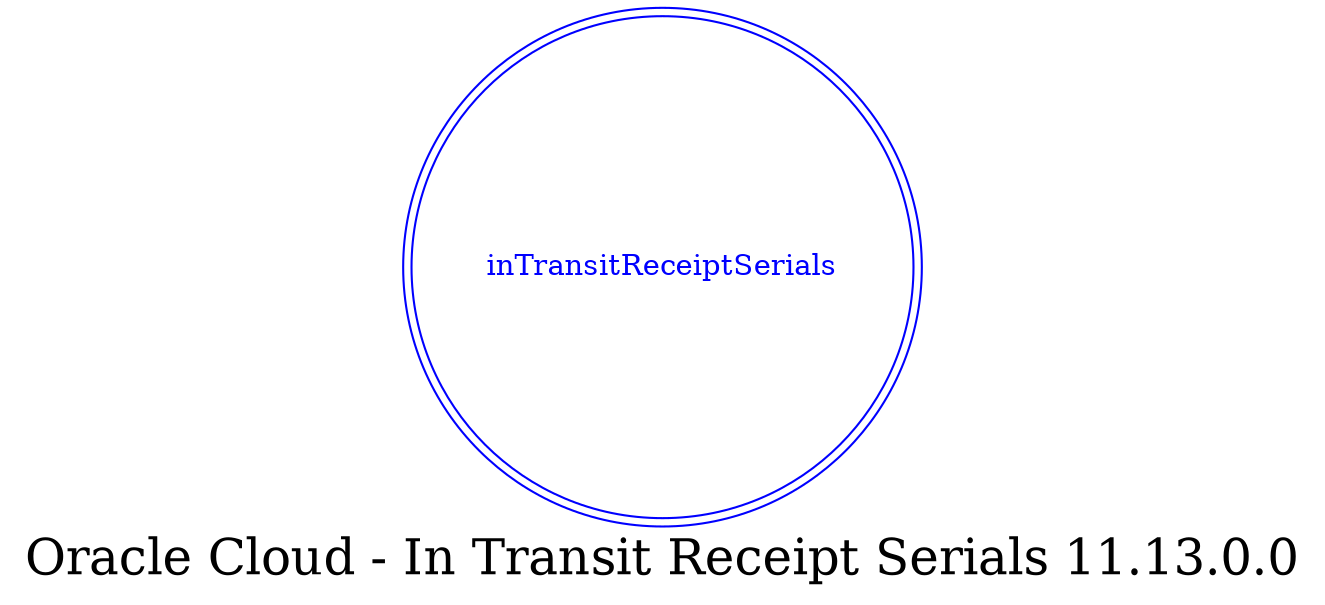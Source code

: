 digraph LexiconGraph {
graph[label="Oracle Cloud - In Transit Receipt Serials 11.13.0.0", fontsize=24]
splines=true
"inTransitReceiptSerials" [color=blue, fontcolor=blue, shape=doublecircle]
}
